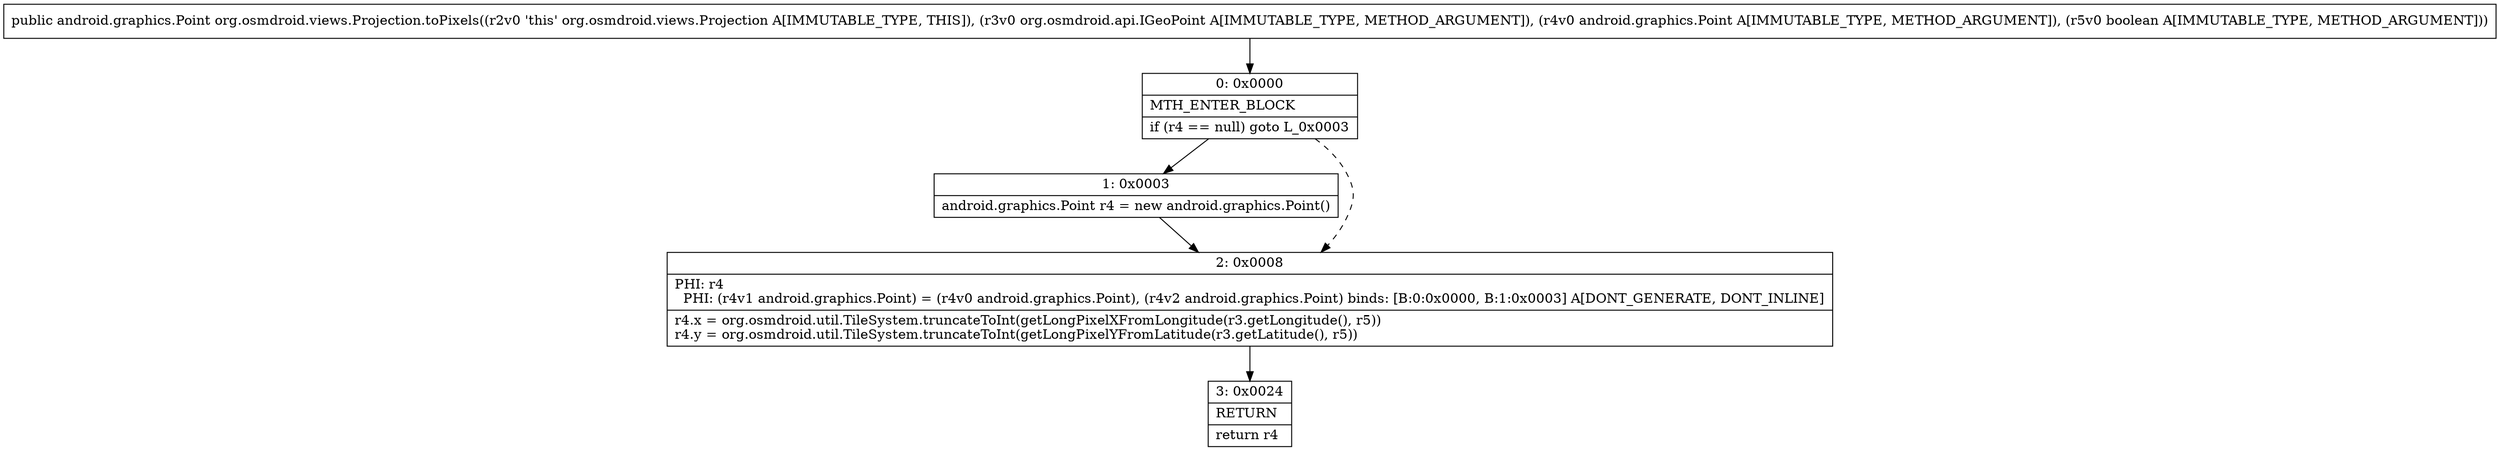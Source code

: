 digraph "CFG fororg.osmdroid.views.Projection.toPixels(Lorg\/osmdroid\/api\/IGeoPoint;Landroid\/graphics\/Point;Z)Landroid\/graphics\/Point;" {
Node_0 [shape=record,label="{0\:\ 0x0000|MTH_ENTER_BLOCK\l|if (r4 == null) goto L_0x0003\l}"];
Node_1 [shape=record,label="{1\:\ 0x0003|android.graphics.Point r4 = new android.graphics.Point()\l}"];
Node_2 [shape=record,label="{2\:\ 0x0008|PHI: r4 \l  PHI: (r4v1 android.graphics.Point) = (r4v0 android.graphics.Point), (r4v2 android.graphics.Point) binds: [B:0:0x0000, B:1:0x0003] A[DONT_GENERATE, DONT_INLINE]\l|r4.x = org.osmdroid.util.TileSystem.truncateToInt(getLongPixelXFromLongitude(r3.getLongitude(), r5))\lr4.y = org.osmdroid.util.TileSystem.truncateToInt(getLongPixelYFromLatitude(r3.getLatitude(), r5))\l}"];
Node_3 [shape=record,label="{3\:\ 0x0024|RETURN\l|return r4\l}"];
MethodNode[shape=record,label="{public android.graphics.Point org.osmdroid.views.Projection.toPixels((r2v0 'this' org.osmdroid.views.Projection A[IMMUTABLE_TYPE, THIS]), (r3v0 org.osmdroid.api.IGeoPoint A[IMMUTABLE_TYPE, METHOD_ARGUMENT]), (r4v0 android.graphics.Point A[IMMUTABLE_TYPE, METHOD_ARGUMENT]), (r5v0 boolean A[IMMUTABLE_TYPE, METHOD_ARGUMENT])) }"];
MethodNode -> Node_0;
Node_0 -> Node_1;
Node_0 -> Node_2[style=dashed];
Node_1 -> Node_2;
Node_2 -> Node_3;
}

